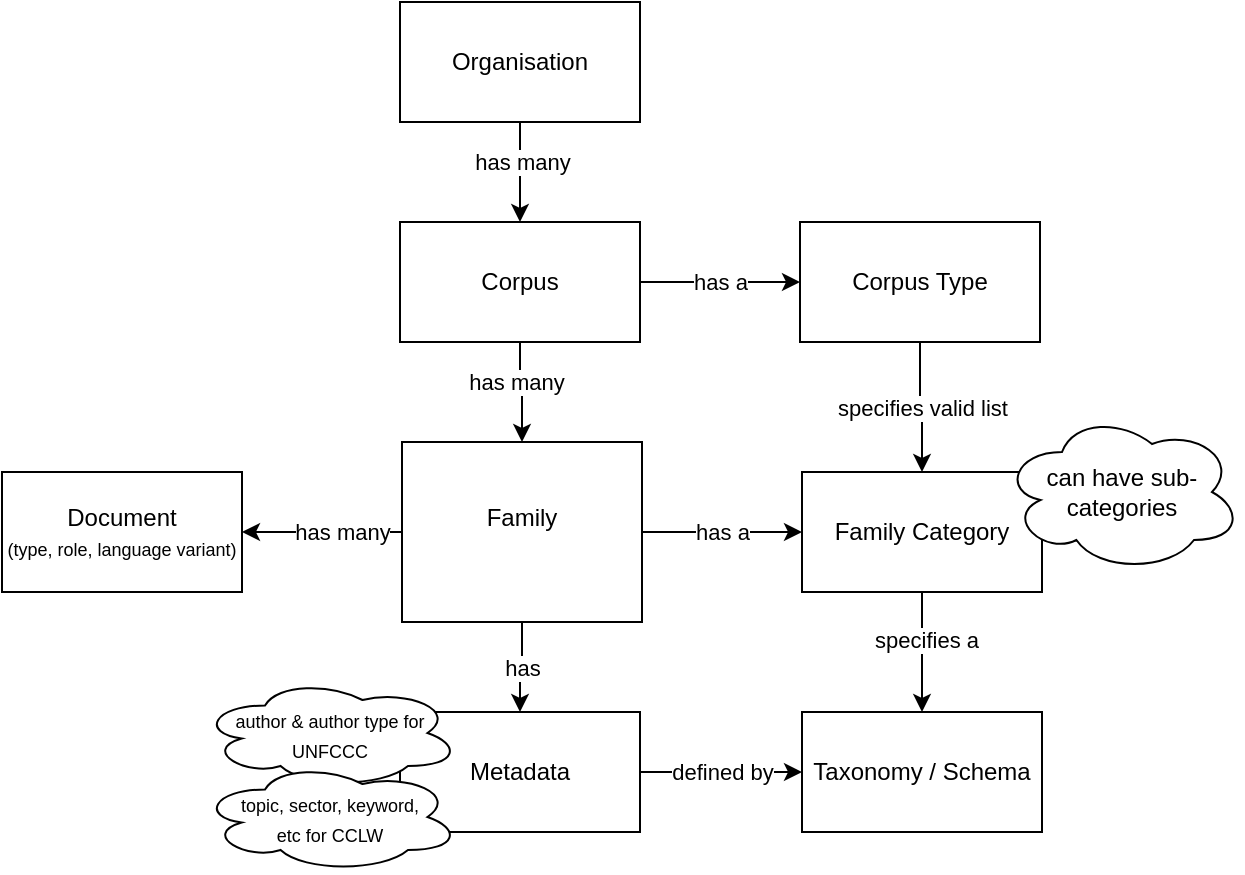 <mxfile version="23.1.2" type="github">
  <diagram name="Page-1" id="c4acf3e9-155e-7222-9cf6-157b1a14988f">
    <mxGraphModel dx="876" dy="570" grid="1" gridSize="10" guides="1" tooltips="1" connect="1" arrows="1" fold="1" page="1" pageScale="1" pageWidth="850" pageHeight="1100" background="none" math="0" shadow="0">
      <root>
        <mxCell id="0" />
        <mxCell id="1" parent="0" />
        <mxCell id="eV83WFU-OSgZYZa45-zI-28" value="" style="edgeStyle=orthogonalEdgeStyle;rounded=0;orthogonalLoop=1;jettySize=auto;html=1;" edge="1" parent="1" source="eV83WFU-OSgZYZa45-zI-23" target="eV83WFU-OSgZYZa45-zI-27">
          <mxGeometry relative="1" as="geometry" />
        </mxCell>
        <mxCell id="eV83WFU-OSgZYZa45-zI-29" value="has a" style="edgeLabel;html=1;align=center;verticalAlign=middle;resizable=0;points=[];" vertex="1" connectable="0" parent="eV83WFU-OSgZYZa45-zI-28">
          <mxGeometry x="0.076" y="1" relative="1" as="geometry">
            <mxPoint x="-3" y="1" as="offset" />
          </mxGeometry>
        </mxCell>
        <mxCell id="eV83WFU-OSgZYZa45-zI-38" value="" style="edgeStyle=orthogonalEdgeStyle;rounded=0;orthogonalLoop=1;jettySize=auto;html=1;" edge="1" parent="1" source="eV83WFU-OSgZYZa45-zI-23" target="eV83WFU-OSgZYZa45-zI-36">
          <mxGeometry relative="1" as="geometry" />
        </mxCell>
        <mxCell id="eV83WFU-OSgZYZa45-zI-39" value="has many" style="edgeLabel;html=1;align=center;verticalAlign=middle;resizable=0;points=[];" vertex="1" connectable="0" parent="eV83WFU-OSgZYZa45-zI-38">
          <mxGeometry x="-0.216" y="-2" relative="1" as="geometry">
            <mxPoint as="offset" />
          </mxGeometry>
        </mxCell>
        <mxCell id="eV83WFU-OSgZYZa45-zI-23" value="Corpus" style="rounded=0;whiteSpace=wrap;html=1;" vertex="1" parent="1">
          <mxGeometry x="290" y="240" width="120" height="60" as="geometry" />
        </mxCell>
        <mxCell id="eV83WFU-OSgZYZa45-zI-25" style="edgeStyle=orthogonalEdgeStyle;rounded=0;orthogonalLoop=1;jettySize=auto;html=1;entryX=0.5;entryY=0;entryDx=0;entryDy=0;" edge="1" parent="1" source="eV83WFU-OSgZYZa45-zI-24" target="eV83WFU-OSgZYZa45-zI-23">
          <mxGeometry relative="1" as="geometry" />
        </mxCell>
        <mxCell id="eV83WFU-OSgZYZa45-zI-26" value="has many" style="edgeLabel;html=1;align=center;verticalAlign=middle;resizable=0;points=[];" vertex="1" connectable="0" parent="eV83WFU-OSgZYZa45-zI-25">
          <mxGeometry x="0.105" y="2" relative="1" as="geometry">
            <mxPoint x="-1" y="-8" as="offset" />
          </mxGeometry>
        </mxCell>
        <mxCell id="eV83WFU-OSgZYZa45-zI-24" value="Organisation" style="rounded=0;whiteSpace=wrap;html=1;" vertex="1" parent="1">
          <mxGeometry x="290" y="130" width="120" height="60" as="geometry" />
        </mxCell>
        <mxCell id="eV83WFU-OSgZYZa45-zI-31" value="specifies valid list" style="edgeStyle=orthogonalEdgeStyle;rounded=0;orthogonalLoop=1;jettySize=auto;html=1;" edge="1" parent="1" source="eV83WFU-OSgZYZa45-zI-27" target="eV83WFU-OSgZYZa45-zI-30">
          <mxGeometry relative="1" as="geometry" />
        </mxCell>
        <mxCell id="eV83WFU-OSgZYZa45-zI-27" value="Corpus Type" style="rounded=0;whiteSpace=wrap;html=1;" vertex="1" parent="1">
          <mxGeometry x="490" y="240" width="120" height="60" as="geometry" />
        </mxCell>
        <mxCell id="eV83WFU-OSgZYZa45-zI-34" value="" style="edgeStyle=orthogonalEdgeStyle;rounded=0;orthogonalLoop=1;jettySize=auto;html=1;" edge="1" parent="1" source="eV83WFU-OSgZYZa45-zI-30" target="eV83WFU-OSgZYZa45-zI-33">
          <mxGeometry relative="1" as="geometry" />
        </mxCell>
        <mxCell id="eV83WFU-OSgZYZa45-zI-35" value="specifies a" style="edgeLabel;html=1;align=center;verticalAlign=middle;resizable=0;points=[];" vertex="1" connectable="0" parent="eV83WFU-OSgZYZa45-zI-34">
          <mxGeometry x="-0.202" y="2" relative="1" as="geometry">
            <mxPoint as="offset" />
          </mxGeometry>
        </mxCell>
        <mxCell id="eV83WFU-OSgZYZa45-zI-30" value="Family Category" style="rounded=0;whiteSpace=wrap;html=1;" vertex="1" parent="1">
          <mxGeometry x="491" y="365" width="120" height="60" as="geometry" />
        </mxCell>
        <mxCell id="eV83WFU-OSgZYZa45-zI-32" value="can have sub-categories" style="ellipse;shape=cloud;whiteSpace=wrap;html=1;" vertex="1" parent="1">
          <mxGeometry x="591" y="335" width="120" height="80" as="geometry" />
        </mxCell>
        <mxCell id="eV83WFU-OSgZYZa45-zI-33" value="Taxonomy / Schema" style="rounded=0;whiteSpace=wrap;html=1;" vertex="1" parent="1">
          <mxGeometry x="491" y="485" width="120" height="60" as="geometry" />
        </mxCell>
        <mxCell id="eV83WFU-OSgZYZa45-zI-40" value="" style="edgeStyle=orthogonalEdgeStyle;rounded=0;orthogonalLoop=1;jettySize=auto;html=1;" edge="1" parent="1" source="eV83WFU-OSgZYZa45-zI-36" target="eV83WFU-OSgZYZa45-zI-30">
          <mxGeometry relative="1" as="geometry" />
        </mxCell>
        <mxCell id="eV83WFU-OSgZYZa45-zI-41" value="has a" style="edgeLabel;html=1;align=center;verticalAlign=middle;resizable=0;points=[];" vertex="1" connectable="0" parent="eV83WFU-OSgZYZa45-zI-40">
          <mxGeometry x="-0.234" y="-2" relative="1" as="geometry">
            <mxPoint x="9" y="-2" as="offset" />
          </mxGeometry>
        </mxCell>
        <mxCell id="eV83WFU-OSgZYZa45-zI-43" value="has" style="edgeStyle=orthogonalEdgeStyle;rounded=0;orthogonalLoop=1;jettySize=auto;html=1;" edge="1" parent="1" source="eV83WFU-OSgZYZa45-zI-36" target="eV83WFU-OSgZYZa45-zI-42">
          <mxGeometry relative="1" as="geometry">
            <mxPoint x="351.0" y="455" as="sourcePoint" />
          </mxGeometry>
        </mxCell>
        <mxCell id="eV83WFU-OSgZYZa45-zI-46" value="" style="edgeStyle=orthogonalEdgeStyle;rounded=0;orthogonalLoop=1;jettySize=auto;html=1;" edge="1" parent="1" source="eV83WFU-OSgZYZa45-zI-36" target="eV83WFU-OSgZYZa45-zI-45">
          <mxGeometry relative="1" as="geometry" />
        </mxCell>
        <mxCell id="eV83WFU-OSgZYZa45-zI-47" value="has many" style="edgeLabel;html=1;align=center;verticalAlign=middle;resizable=0;points=[];" vertex="1" connectable="0" parent="eV83WFU-OSgZYZa45-zI-46">
          <mxGeometry x="0.116" y="1" relative="1" as="geometry">
            <mxPoint x="14" y="-1" as="offset" />
          </mxGeometry>
        </mxCell>
        <mxCell id="eV83WFU-OSgZYZa45-zI-36" value="&lt;div&gt;Family&lt;/div&gt;&lt;div&gt;&lt;br&gt;&lt;/div&gt;" style="rounded=0;whiteSpace=wrap;html=1;" vertex="1" parent="1">
          <mxGeometry x="291" y="350" width="120" height="90" as="geometry" />
        </mxCell>
        <mxCell id="eV83WFU-OSgZYZa45-zI-44" value="defined by" style="edgeStyle=orthogonalEdgeStyle;rounded=0;orthogonalLoop=1;jettySize=auto;html=1;" edge="1" parent="1" source="eV83WFU-OSgZYZa45-zI-42" target="eV83WFU-OSgZYZa45-zI-33">
          <mxGeometry relative="1" as="geometry" />
        </mxCell>
        <mxCell id="eV83WFU-OSgZYZa45-zI-42" value="Metadata" style="rounded=0;whiteSpace=wrap;html=1;" vertex="1" parent="1">
          <mxGeometry x="290" y="485" width="120" height="60" as="geometry" />
        </mxCell>
        <mxCell id="eV83WFU-OSgZYZa45-zI-45" value="&lt;div&gt;Document&lt;/div&gt;&lt;div&gt;&lt;font style=&quot;font-size: 9px;&quot;&gt;(type, role, language variant)&lt;/font&gt;&lt;br&gt;&lt;/div&gt;" style="whiteSpace=wrap;html=1;rounded=0;" vertex="1" parent="1">
          <mxGeometry x="91" y="365" width="120" height="60" as="geometry" />
        </mxCell>
        <mxCell id="eV83WFU-OSgZYZa45-zI-48" value="&lt;font style=&quot;font-size: 9px;&quot;&gt;author &amp;amp; author type for UNFCCC&lt;br&gt;&lt;/font&gt;" style="ellipse;shape=cloud;whiteSpace=wrap;html=1;" vertex="1" parent="1">
          <mxGeometry x="190" y="468" width="130" height="55" as="geometry" />
        </mxCell>
        <mxCell id="eV83WFU-OSgZYZa45-zI-49" value="&lt;font style=&quot;font-size: 9px;&quot;&gt;topic, sector, keyword, &lt;br&gt;etc for CCLW&lt;br&gt;&lt;/font&gt;" style="ellipse;shape=cloud;whiteSpace=wrap;html=1;" vertex="1" parent="1">
          <mxGeometry x="190" y="510" width="130" height="55" as="geometry" />
        </mxCell>
      </root>
    </mxGraphModel>
  </diagram>
</mxfile>
